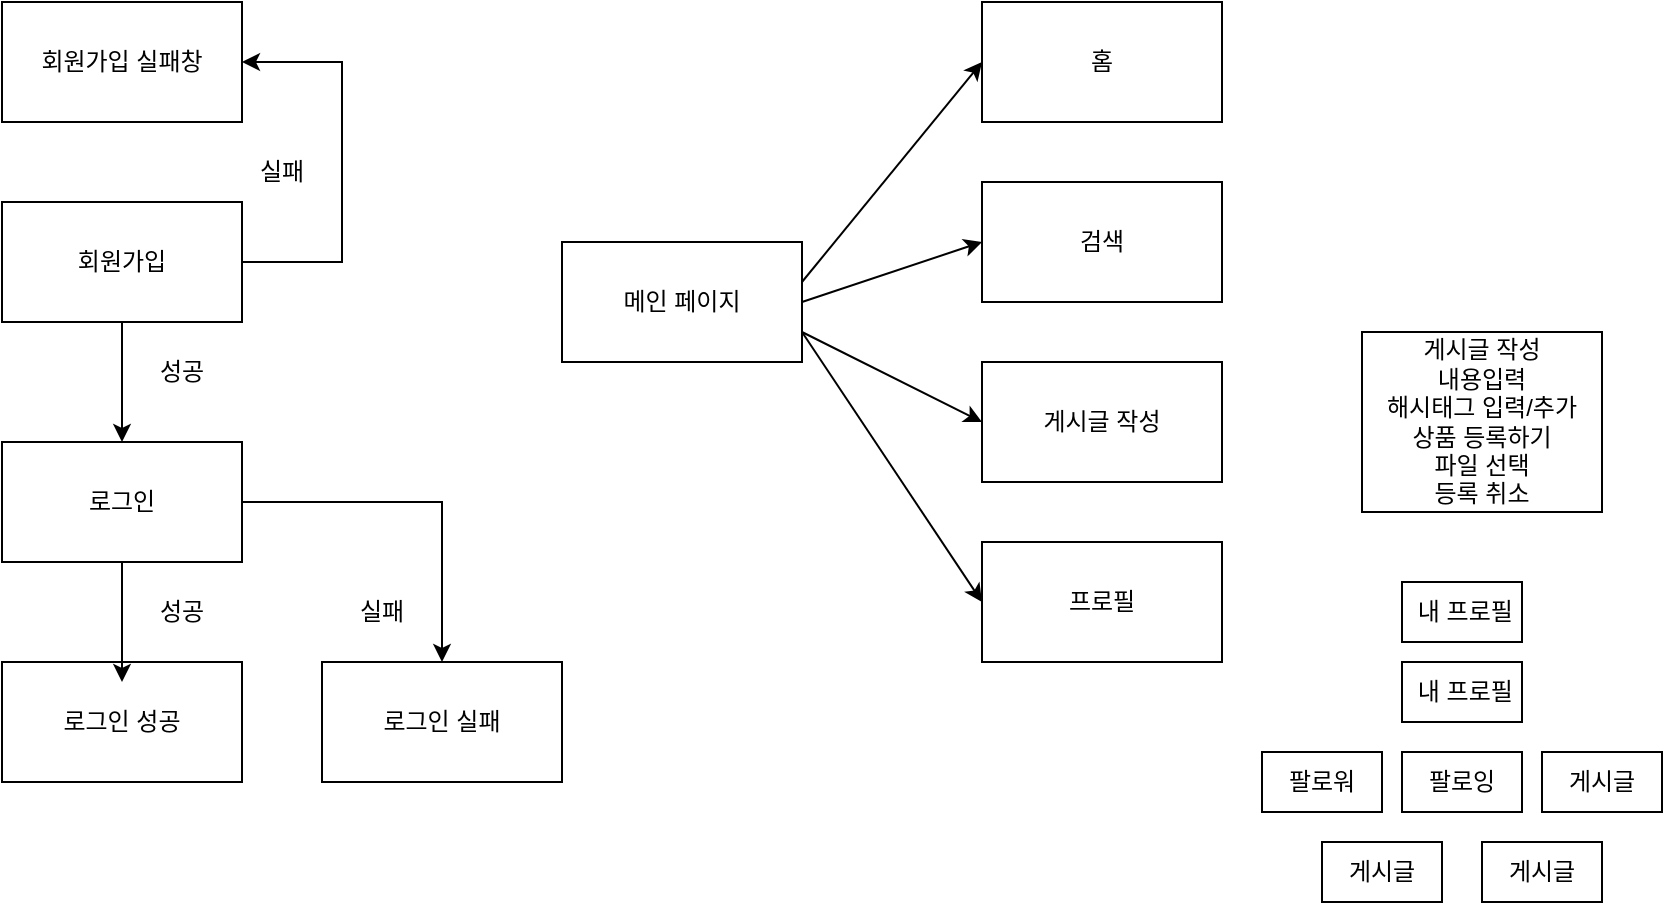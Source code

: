<mxfile version="22.0.4" type="github">
  <diagram id="kgpKYQtTHZ0yAKxKKP6v" name="Page-1">
    <mxGraphModel dx="1434" dy="790" grid="1" gridSize="10" guides="1" tooltips="1" connect="1" arrows="1" fold="1" page="1" pageScale="1" pageWidth="1100" pageHeight="850" math="0" shadow="0">
      <root>
        <mxCell id="0" />
        <mxCell id="1" parent="0" />
        <mxCell id="f-_wi2J1KZvEkqLkRZYt-1" value="회원가입" style="rounded=0;whiteSpace=wrap;html=1;" vertex="1" parent="1">
          <mxGeometry x="40" y="120" width="120" height="60" as="geometry" />
        </mxCell>
        <mxCell id="f-_wi2J1KZvEkqLkRZYt-2" value="로그인" style="rounded=0;whiteSpace=wrap;html=1;" vertex="1" parent="1">
          <mxGeometry x="40" y="240" width="120" height="60" as="geometry" />
        </mxCell>
        <mxCell id="f-_wi2J1KZvEkqLkRZYt-3" value="" style="endArrow=classic;html=1;rounded=0;exitX=0.5;exitY=1;exitDx=0;exitDy=0;" edge="1" parent="1" source="f-_wi2J1KZvEkqLkRZYt-1" target="f-_wi2J1KZvEkqLkRZYt-2">
          <mxGeometry width="50" height="50" relative="1" as="geometry">
            <mxPoint x="380" y="460" as="sourcePoint" />
            <mxPoint x="430" y="410" as="targetPoint" />
          </mxGeometry>
        </mxCell>
        <mxCell id="f-_wi2J1KZvEkqLkRZYt-4" value="성공" style="text;html=1;strokeColor=none;fillColor=none;align=center;verticalAlign=middle;whiteSpace=wrap;rounded=0;" vertex="1" parent="1">
          <mxGeometry x="100" y="190" width="60" height="30" as="geometry" />
        </mxCell>
        <mxCell id="f-_wi2J1KZvEkqLkRZYt-5" value="회원가입 실패창" style="rounded=0;whiteSpace=wrap;html=1;" vertex="1" parent="1">
          <mxGeometry x="40" y="20" width="120" height="60" as="geometry" />
        </mxCell>
        <mxCell id="f-_wi2J1KZvEkqLkRZYt-7" value="" style="endArrow=classic;html=1;rounded=0;exitX=1;exitY=0.5;exitDx=0;exitDy=0;entryX=1;entryY=0.5;entryDx=0;entryDy=0;" edge="1" parent="1" source="f-_wi2J1KZvEkqLkRZYt-1" target="f-_wi2J1KZvEkqLkRZYt-5">
          <mxGeometry width="50" height="50" relative="1" as="geometry">
            <mxPoint x="380" y="430" as="sourcePoint" />
            <mxPoint x="220" y="157" as="targetPoint" />
            <Array as="points">
              <mxPoint x="210" y="150" />
              <mxPoint x="210" y="50" />
            </Array>
          </mxGeometry>
        </mxCell>
        <mxCell id="f-_wi2J1KZvEkqLkRZYt-12" value="실패" style="text;html=1;strokeColor=none;fillColor=none;align=center;verticalAlign=middle;whiteSpace=wrap;rounded=0;" vertex="1" parent="1">
          <mxGeometry x="150" y="90" width="60" height="30" as="geometry" />
        </mxCell>
        <mxCell id="f-_wi2J1KZvEkqLkRZYt-15" value="로그인 성공" style="rounded=0;whiteSpace=wrap;html=1;" vertex="1" parent="1">
          <mxGeometry x="40" y="350" width="120" height="60" as="geometry" />
        </mxCell>
        <mxCell id="f-_wi2J1KZvEkqLkRZYt-16" value="" style="endArrow=classic;html=1;rounded=0;exitX=0.5;exitY=1;exitDx=0;exitDy=0;" edge="1" parent="1">
          <mxGeometry width="50" height="50" relative="1" as="geometry">
            <mxPoint x="100" y="300" as="sourcePoint" />
            <mxPoint x="100" y="360" as="targetPoint" />
          </mxGeometry>
        </mxCell>
        <mxCell id="f-_wi2J1KZvEkqLkRZYt-17" value="성공" style="text;html=1;strokeColor=none;fillColor=none;align=center;verticalAlign=middle;whiteSpace=wrap;rounded=0;" vertex="1" parent="1">
          <mxGeometry x="100" y="310" width="60" height="30" as="geometry" />
        </mxCell>
        <mxCell id="f-_wi2J1KZvEkqLkRZYt-22" value="로그인 실패" style="rounded=0;whiteSpace=wrap;html=1;" vertex="1" parent="1">
          <mxGeometry x="200" y="350" width="120" height="60" as="geometry" />
        </mxCell>
        <mxCell id="f-_wi2J1KZvEkqLkRZYt-25" value="" style="endArrow=classic;html=1;rounded=0;exitX=1;exitY=0.5;exitDx=0;exitDy=0;entryX=0.5;entryY=0;entryDx=0;entryDy=0;" edge="1" parent="1" source="f-_wi2J1KZvEkqLkRZYt-2" target="f-_wi2J1KZvEkqLkRZYt-22">
          <mxGeometry width="50" height="50" relative="1" as="geometry">
            <mxPoint x="380" y="430" as="sourcePoint" />
            <mxPoint x="430" y="380" as="targetPoint" />
            <Array as="points">
              <mxPoint x="260" y="270" />
            </Array>
          </mxGeometry>
        </mxCell>
        <mxCell id="f-_wi2J1KZvEkqLkRZYt-26" value="실패" style="text;html=1;strokeColor=none;fillColor=none;align=center;verticalAlign=middle;whiteSpace=wrap;rounded=0;" vertex="1" parent="1">
          <mxGeometry x="200" y="310" width="60" height="30" as="geometry" />
        </mxCell>
        <mxCell id="f-_wi2J1KZvEkqLkRZYt-27" value="메인 페이지" style="rounded=0;whiteSpace=wrap;html=1;" vertex="1" parent="1">
          <mxGeometry x="320" y="140" width="120" height="60" as="geometry" />
        </mxCell>
        <mxCell id="f-_wi2J1KZvEkqLkRZYt-28" value="홈" style="rounded=0;whiteSpace=wrap;html=1;" vertex="1" parent="1">
          <mxGeometry x="530" y="20" width="120" height="60" as="geometry" />
        </mxCell>
        <mxCell id="f-_wi2J1KZvEkqLkRZYt-29" value="검색" style="rounded=0;whiteSpace=wrap;html=1;" vertex="1" parent="1">
          <mxGeometry x="530" y="110" width="120" height="60" as="geometry" />
        </mxCell>
        <mxCell id="f-_wi2J1KZvEkqLkRZYt-30" value="프로필" style="rounded=0;whiteSpace=wrap;html=1;" vertex="1" parent="1">
          <mxGeometry x="530" y="290" width="120" height="60" as="geometry" />
        </mxCell>
        <mxCell id="f-_wi2J1KZvEkqLkRZYt-31" value="게시글 작성" style="rounded=0;whiteSpace=wrap;html=1;" vertex="1" parent="1">
          <mxGeometry x="530" y="200" width="120" height="60" as="geometry" />
        </mxCell>
        <mxCell id="f-_wi2J1KZvEkqLkRZYt-32" value="" style="endArrow=classic;html=1;rounded=0;entryX=0;entryY=0.5;entryDx=0;entryDy=0;" edge="1" parent="1" target="f-_wi2J1KZvEkqLkRZYt-28">
          <mxGeometry width="50" height="50" relative="1" as="geometry">
            <mxPoint x="440" y="160" as="sourcePoint" />
            <mxPoint x="490" y="110" as="targetPoint" />
          </mxGeometry>
        </mxCell>
        <mxCell id="f-_wi2J1KZvEkqLkRZYt-33" value="" style="endArrow=classic;html=1;rounded=0;entryX=0;entryY=0.5;entryDx=0;entryDy=0;exitX=1;exitY=0.5;exitDx=0;exitDy=0;" edge="1" parent="1" source="f-_wi2J1KZvEkqLkRZYt-27" target="f-_wi2J1KZvEkqLkRZYt-29">
          <mxGeometry width="50" height="50" relative="1" as="geometry">
            <mxPoint x="280" y="390" as="sourcePoint" />
            <mxPoint x="330" y="340" as="targetPoint" />
          </mxGeometry>
        </mxCell>
        <mxCell id="f-_wi2J1KZvEkqLkRZYt-34" value="" style="endArrow=classic;html=1;rounded=0;entryX=0;entryY=0.5;entryDx=0;entryDy=0;exitX=1;exitY=0.75;exitDx=0;exitDy=0;" edge="1" parent="1" source="f-_wi2J1KZvEkqLkRZYt-27" target="f-_wi2J1KZvEkqLkRZYt-31">
          <mxGeometry width="50" height="50" relative="1" as="geometry">
            <mxPoint x="280" y="390" as="sourcePoint" />
            <mxPoint x="330" y="340" as="targetPoint" />
          </mxGeometry>
        </mxCell>
        <mxCell id="f-_wi2J1KZvEkqLkRZYt-35" value="" style="endArrow=classic;html=1;rounded=0;entryX=0;entryY=0.5;entryDx=0;entryDy=0;exitX=1;exitY=0.75;exitDx=0;exitDy=0;" edge="1" parent="1" source="f-_wi2J1KZvEkqLkRZYt-27" target="f-_wi2J1KZvEkqLkRZYt-30">
          <mxGeometry width="50" height="50" relative="1" as="geometry">
            <mxPoint x="280" y="390" as="sourcePoint" />
            <mxPoint x="330" y="340" as="targetPoint" />
          </mxGeometry>
        </mxCell>
        <mxCell id="f-_wi2J1KZvEkqLkRZYt-36" value="&amp;nbsp;내 프로필" style="rounded=0;whiteSpace=wrap;html=1;" vertex="1" parent="1">
          <mxGeometry x="740" y="310" width="60" height="30" as="geometry" />
        </mxCell>
        <mxCell id="f-_wi2J1KZvEkqLkRZYt-37" value="&amp;nbsp;내 프로필" style="rounded=0;whiteSpace=wrap;html=1;" vertex="1" parent="1">
          <mxGeometry x="740" y="350" width="60" height="30" as="geometry" />
        </mxCell>
        <mxCell id="f-_wi2J1KZvEkqLkRZYt-38" value="팔로워" style="rounded=0;whiteSpace=wrap;html=1;" vertex="1" parent="1">
          <mxGeometry x="670" y="395" width="60" height="30" as="geometry" />
        </mxCell>
        <mxCell id="f-_wi2J1KZvEkqLkRZYt-39" value="팔로잉" style="rounded=0;whiteSpace=wrap;html=1;" vertex="1" parent="1">
          <mxGeometry x="740" y="395" width="60" height="30" as="geometry" />
        </mxCell>
        <mxCell id="f-_wi2J1KZvEkqLkRZYt-40" value="게시글" style="rounded=0;whiteSpace=wrap;html=1;" vertex="1" parent="1">
          <mxGeometry x="810" y="395" width="60" height="30" as="geometry" />
        </mxCell>
        <mxCell id="f-_wi2J1KZvEkqLkRZYt-41" value="게시글" style="rounded=0;whiteSpace=wrap;html=1;" vertex="1" parent="1">
          <mxGeometry x="700" y="440" width="60" height="30" as="geometry" />
        </mxCell>
        <mxCell id="f-_wi2J1KZvEkqLkRZYt-42" value="게시글" style="rounded=0;whiteSpace=wrap;html=1;" vertex="1" parent="1">
          <mxGeometry x="780" y="440" width="60" height="30" as="geometry" />
        </mxCell>
        <mxCell id="f-_wi2J1KZvEkqLkRZYt-44" value="게시글 작성&lt;br&gt;내용입력&lt;br&gt;해시태그 입력/추가&lt;br&gt;상품 등록하기&lt;br&gt;파일 선택&lt;br&gt;등록 취소" style="rounded=0;whiteSpace=wrap;html=1;" vertex="1" parent="1">
          <mxGeometry x="720" y="185" width="120" height="90" as="geometry" />
        </mxCell>
      </root>
    </mxGraphModel>
  </diagram>
</mxfile>
